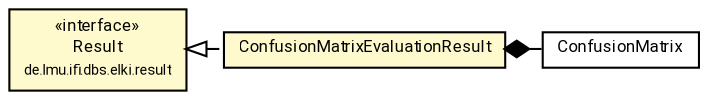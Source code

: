 #!/usr/local/bin/dot
#
# Class diagram 
# Generated by UMLGraph version R5_7_2-60-g0e99a6 (http://www.spinellis.gr/umlgraph/)
#

digraph G {
	graph [fontnames="svg"]
	edge [fontname="Roboto",fontsize=7,labelfontname="Roboto",labelfontsize=7,color="black"];
	node [fontname="Roboto",fontcolor="black",fontsize=8,shape=plaintext,margin=0,width=0,height=0];
	nodesep=0.15;
	ranksep=0.25;
	rankdir=LR;
	// de.lmu.ifi.dbs.elki.evaluation.classification.ConfusionMatrixEvaluationResult
	c2826220 [label=<<table title="de.lmu.ifi.dbs.elki.evaluation.classification.ConfusionMatrixEvaluationResult" border="0" cellborder="1" cellspacing="0" cellpadding="2" bgcolor="lemonChiffon" href="ConfusionMatrixEvaluationResult.html" target="_parent">
		<tr><td><table border="0" cellspacing="0" cellpadding="1">
		<tr><td align="center" balign="center"> <font face="Roboto">ConfusionMatrixEvaluationResult</font> </td></tr>
		</table></td></tr>
		</table>>, URL="ConfusionMatrixEvaluationResult.html"];
	// de.lmu.ifi.dbs.elki.evaluation.classification.ConfusionMatrix
	c2826221 [label=<<table title="de.lmu.ifi.dbs.elki.evaluation.classification.ConfusionMatrix" border="0" cellborder="1" cellspacing="0" cellpadding="2" href="ConfusionMatrix.html" target="_parent">
		<tr><td><table border="0" cellspacing="0" cellpadding="1">
		<tr><td align="center" balign="center"> <font face="Roboto">ConfusionMatrix</font> </td></tr>
		</table></td></tr>
		</table>>, URL="ConfusionMatrix.html"];
	// de.lmu.ifi.dbs.elki.result.Result
	c2826843 [label=<<table title="de.lmu.ifi.dbs.elki.result.Result" border="0" cellborder="1" cellspacing="0" cellpadding="2" bgcolor="LemonChiffon" href="../../result/Result.html" target="_parent">
		<tr><td><table border="0" cellspacing="0" cellpadding="1">
		<tr><td align="center" balign="center"> &#171;interface&#187; </td></tr>
		<tr><td align="center" balign="center"> <font face="Roboto">Result</font> </td></tr>
		<tr><td align="center" balign="center"> <font face="Roboto" point-size="7.0">de.lmu.ifi.dbs.elki.result</font> </td></tr>
		</table></td></tr>
		</table>>, URL="../../result/Result.html"];
	// de.lmu.ifi.dbs.elki.evaluation.classification.ConfusionMatrixEvaluationResult implements de.lmu.ifi.dbs.elki.result.Result
	c2826843 -> c2826220 [arrowtail=empty,style=dashed,dir=back,weight=9];
	// de.lmu.ifi.dbs.elki.evaluation.classification.ConfusionMatrixEvaluationResult composed de.lmu.ifi.dbs.elki.evaluation.classification.ConfusionMatrix
	c2826220 -> c2826221 [arrowhead=none,arrowtail=diamond,dir=back,weight=6];
}

